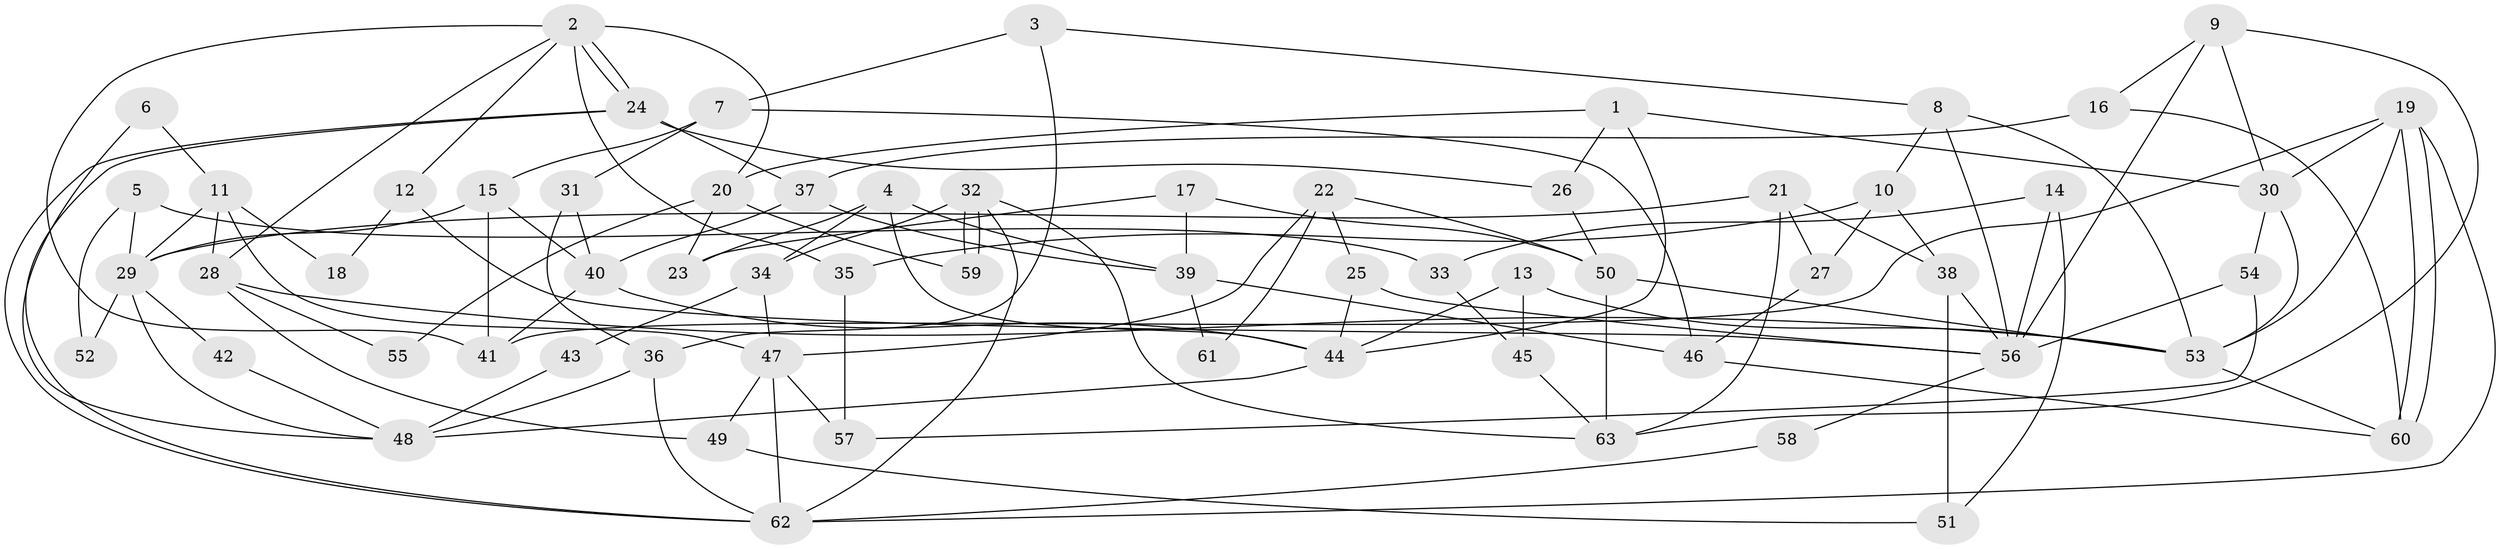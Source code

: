 // Generated by graph-tools (version 1.1) at 2025/51/03/09/25 04:51:31]
// undirected, 63 vertices, 126 edges
graph export_dot {
graph [start="1"]
  node [color=gray90,style=filled];
  1;
  2;
  3;
  4;
  5;
  6;
  7;
  8;
  9;
  10;
  11;
  12;
  13;
  14;
  15;
  16;
  17;
  18;
  19;
  20;
  21;
  22;
  23;
  24;
  25;
  26;
  27;
  28;
  29;
  30;
  31;
  32;
  33;
  34;
  35;
  36;
  37;
  38;
  39;
  40;
  41;
  42;
  43;
  44;
  45;
  46;
  47;
  48;
  49;
  50;
  51;
  52;
  53;
  54;
  55;
  56;
  57;
  58;
  59;
  60;
  61;
  62;
  63;
  1 -- 30;
  1 -- 20;
  1 -- 26;
  1 -- 44;
  2 -- 24;
  2 -- 24;
  2 -- 41;
  2 -- 12;
  2 -- 20;
  2 -- 28;
  2 -- 35;
  3 -- 8;
  3 -- 7;
  3 -- 36;
  4 -- 34;
  4 -- 44;
  4 -- 23;
  4 -- 39;
  5 -- 33;
  5 -- 29;
  5 -- 52;
  6 -- 11;
  6 -- 48;
  7 -- 15;
  7 -- 46;
  7 -- 31;
  8 -- 53;
  8 -- 56;
  8 -- 10;
  9 -- 63;
  9 -- 30;
  9 -- 16;
  9 -- 56;
  10 -- 27;
  10 -- 35;
  10 -- 38;
  11 -- 47;
  11 -- 28;
  11 -- 18;
  11 -- 29;
  12 -- 56;
  12 -- 18;
  13 -- 44;
  13 -- 53;
  13 -- 45;
  14 -- 51;
  14 -- 56;
  14 -- 33;
  15 -- 29;
  15 -- 40;
  15 -- 41;
  16 -- 60;
  16 -- 37;
  17 -- 50;
  17 -- 39;
  17 -- 23;
  19 -- 62;
  19 -- 60;
  19 -- 60;
  19 -- 30;
  19 -- 41;
  19 -- 53;
  20 -- 23;
  20 -- 55;
  20 -- 59;
  21 -- 29;
  21 -- 63;
  21 -- 27;
  21 -- 38;
  22 -- 47;
  22 -- 25;
  22 -- 50;
  22 -- 61;
  24 -- 62;
  24 -- 62;
  24 -- 26;
  24 -- 37;
  25 -- 56;
  25 -- 44;
  26 -- 50;
  27 -- 46;
  28 -- 53;
  28 -- 49;
  28 -- 55;
  29 -- 48;
  29 -- 42;
  29 -- 52;
  30 -- 53;
  30 -- 54;
  31 -- 40;
  31 -- 36;
  32 -- 62;
  32 -- 59;
  32 -- 59;
  32 -- 34;
  32 -- 63;
  33 -- 45;
  34 -- 47;
  34 -- 43;
  35 -- 57;
  36 -- 48;
  36 -- 62;
  37 -- 39;
  37 -- 40;
  38 -- 51;
  38 -- 56;
  39 -- 46;
  39 -- 61;
  40 -- 41;
  40 -- 44;
  42 -- 48;
  43 -- 48;
  44 -- 48;
  45 -- 63;
  46 -- 60;
  47 -- 57;
  47 -- 62;
  47 -- 49;
  49 -- 51;
  50 -- 53;
  50 -- 63;
  53 -- 60;
  54 -- 56;
  54 -- 57;
  56 -- 58;
  58 -- 62;
}
